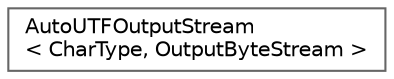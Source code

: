 digraph "Graphical Class Hierarchy"
{
 // LATEX_PDF_SIZE
  bgcolor="transparent";
  edge [fontname=Helvetica,fontsize=10,labelfontname=Helvetica,labelfontsize=10];
  node [fontname=Helvetica,fontsize=10,shape=box,height=0.2,width=0.4];
  rankdir="LR";
  Node0 [id="Node000000",label="AutoUTFOutputStream\l\< CharType, OutputByteStream \>",height=0.2,width=0.4,color="grey40", fillcolor="white", style="filled",URL="$class_auto_u_t_f_output_stream.html",tooltip="Output stream wrapper with dynamically bound encoding and automatic encoding detection."];
}
